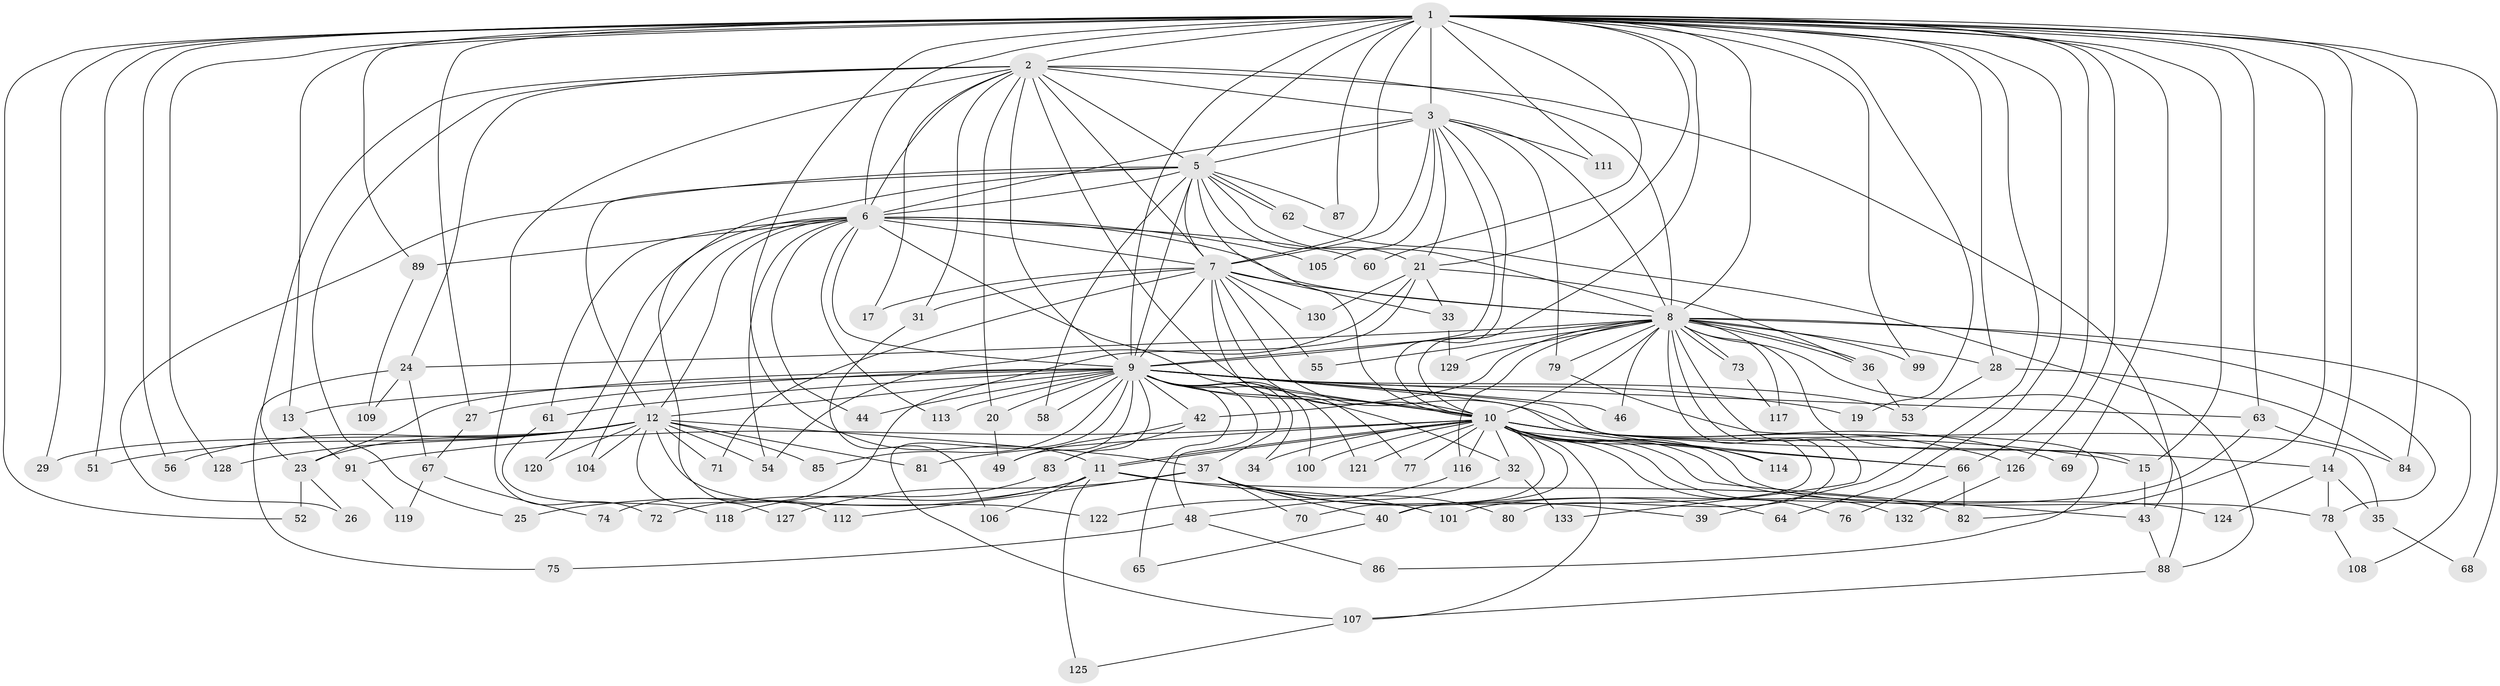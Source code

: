 // original degree distribution, {29: 0.007462686567164179, 17: 0.007462686567164179, 14: 0.007462686567164179, 20: 0.007462686567164179, 18: 0.014925373134328358, 19: 0.007462686567164179, 31: 0.007462686567164179, 38: 0.007462686567164179, 36: 0.007462686567164179, 5: 0.03731343283582089, 11: 0.007462686567164179, 3: 0.20149253731343283, 4: 0.09701492537313433, 2: 0.5522388059701493, 8: 0.014925373134328358, 7: 0.007462686567164179, 6: 0.007462686567164179}
// Generated by graph-tools (version 1.1) at 2025/10/02/27/25 16:10:57]
// undirected, 107 vertices, 249 edges
graph export_dot {
graph [start="1"]
  node [color=gray90,style=filled];
  1 [super="+4"];
  2 [super="+16"];
  3 [super="+59"];
  5 [super="+92"];
  6 [super="+38"];
  7 [super="+18"];
  8 [super="+94"];
  9 [super="+47"];
  10 [super="+102"];
  11 [super="+57"];
  12 [super="+22"];
  13;
  14 [super="+98"];
  15 [super="+41"];
  17;
  19;
  20 [super="+96"];
  21 [super="+30"];
  23 [super="+93"];
  24;
  25;
  26;
  27;
  28;
  29;
  31;
  32;
  33;
  34;
  35;
  36 [super="+90"];
  37 [super="+45"];
  39;
  40;
  42;
  43 [super="+50"];
  44;
  46;
  48;
  49 [super="+95"];
  51;
  52;
  53 [super="+131"];
  54 [super="+134"];
  55;
  56;
  58;
  60;
  61;
  62;
  63;
  64;
  65;
  66 [super="+115"];
  67;
  68;
  69;
  70;
  71;
  72;
  73;
  74;
  75;
  76;
  77;
  78;
  79;
  80;
  81;
  82 [super="+97"];
  83;
  84 [super="+110"];
  85;
  86;
  87;
  88 [super="+103"];
  89;
  91;
  99;
  100;
  101;
  104;
  105;
  106;
  107 [super="+123"];
  108;
  109;
  111;
  112;
  113;
  114;
  116;
  117;
  118;
  119;
  120;
  121;
  122;
  124;
  125;
  126;
  127;
  128;
  129;
  130;
  132;
  133;
  1 -- 2 [weight=3];
  1 -- 3 [weight=3];
  1 -- 5 [weight=2];
  1 -- 6 [weight=3];
  1 -- 7 [weight=3];
  1 -- 8 [weight=2];
  1 -- 9 [weight=2];
  1 -- 10 [weight=2];
  1 -- 15;
  1 -- 19;
  1 -- 27;
  1 -- 28;
  1 -- 51;
  1 -- 56;
  1 -- 60;
  1 -- 64;
  1 -- 66;
  1 -- 68;
  1 -- 69;
  1 -- 82;
  1 -- 84;
  1 -- 87;
  1 -- 89;
  1 -- 111;
  1 -- 128;
  1 -- 13;
  1 -- 14;
  1 -- 29;
  1 -- 99;
  1 -- 39;
  1 -- 52;
  1 -- 126;
  1 -- 63;
  1 -- 11;
  1 -- 21;
  2 -- 3;
  2 -- 5;
  2 -- 6;
  2 -- 7;
  2 -- 8;
  2 -- 9;
  2 -- 10;
  2 -- 17;
  2 -- 20;
  2 -- 23;
  2 -- 24;
  2 -- 25;
  2 -- 43;
  2 -- 72;
  2 -- 31;
  3 -- 5;
  3 -- 6;
  3 -- 7;
  3 -- 8;
  3 -- 9;
  3 -- 10;
  3 -- 21;
  3 -- 79;
  3 -- 105;
  3 -- 111;
  5 -- 6;
  5 -- 7;
  5 -- 8;
  5 -- 9;
  5 -- 10 [weight=2];
  5 -- 12;
  5 -- 21;
  5 -- 26;
  5 -- 58;
  5 -- 62;
  5 -- 62;
  5 -- 87;
  5 -- 112;
  6 -- 7;
  6 -- 8;
  6 -- 9;
  6 -- 10;
  6 -- 12;
  6 -- 44;
  6 -- 54;
  6 -- 60;
  6 -- 61;
  6 -- 89;
  6 -- 104;
  6 -- 105;
  6 -- 113;
  6 -- 120;
  7 -- 8 [weight=2];
  7 -- 9;
  7 -- 10;
  7 -- 17;
  7 -- 31;
  7 -- 33;
  7 -- 55;
  7 -- 71;
  7 -- 77;
  7 -- 114;
  7 -- 130;
  8 -- 9;
  8 -- 10;
  8 -- 15;
  8 -- 24;
  8 -- 28;
  8 -- 36;
  8 -- 36;
  8 -- 40;
  8 -- 42;
  8 -- 46;
  8 -- 55;
  8 -- 73;
  8 -- 73;
  8 -- 78;
  8 -- 79;
  8 -- 80;
  8 -- 88;
  8 -- 99;
  8 -- 108;
  8 -- 116;
  8 -- 117;
  8 -- 129;
  8 -- 133;
  9 -- 10 [weight=3];
  9 -- 13;
  9 -- 19;
  9 -- 20 [weight=2];
  9 -- 27;
  9 -- 32;
  9 -- 34;
  9 -- 35;
  9 -- 37;
  9 -- 42;
  9 -- 44;
  9 -- 46;
  9 -- 48;
  9 -- 49;
  9 -- 53;
  9 -- 58;
  9 -- 61;
  9 -- 63;
  9 -- 65;
  9 -- 83;
  9 -- 85;
  9 -- 107;
  9 -- 113;
  9 -- 121;
  9 -- 66;
  9 -- 12;
  9 -- 100;
  9 -- 23;
  10 -- 11;
  10 -- 11;
  10 -- 14;
  10 -- 32;
  10 -- 34;
  10 -- 40;
  10 -- 43;
  10 -- 66;
  10 -- 69;
  10 -- 70;
  10 -- 76;
  10 -- 77;
  10 -- 78;
  10 -- 81;
  10 -- 91;
  10 -- 100;
  10 -- 114;
  10 -- 116;
  10 -- 121;
  10 -- 124;
  10 -- 126;
  10 -- 132;
  10 -- 107;
  10 -- 15;
  11 -- 25;
  11 -- 72;
  11 -- 101;
  11 -- 106;
  11 -- 125;
  11 -- 82;
  12 -- 23;
  12 -- 29;
  12 -- 37;
  12 -- 54;
  12 -- 56;
  12 -- 120;
  12 -- 122;
  12 -- 128;
  12 -- 71;
  12 -- 104;
  12 -- 81;
  12 -- 51;
  12 -- 85;
  12 -- 127;
  13 -- 91;
  14 -- 35;
  14 -- 124;
  14 -- 78;
  15 -- 43;
  20 -- 49;
  21 -- 33;
  21 -- 74;
  21 -- 130;
  21 -- 54;
  21 -- 36;
  23 -- 26;
  23 -- 52;
  24 -- 67;
  24 -- 75;
  24 -- 109;
  27 -- 67;
  28 -- 53;
  28 -- 84;
  31 -- 106;
  32 -- 48;
  32 -- 133;
  33 -- 129;
  35 -- 68;
  36 -- 53;
  37 -- 39;
  37 -- 70;
  37 -- 80;
  37 -- 127;
  37 -- 40;
  37 -- 64;
  37 -- 112;
  40 -- 65;
  42 -- 49;
  42 -- 83;
  43 -- 88;
  48 -- 75;
  48 -- 86;
  61 -- 118;
  62 -- 88;
  63 -- 101;
  63 -- 84;
  66 -- 76;
  66 -- 82;
  67 -- 74;
  67 -- 119;
  73 -- 117;
  78 -- 108;
  79 -- 86;
  83 -- 118;
  88 -- 107;
  89 -- 109;
  91 -- 119;
  107 -- 125;
  116 -- 122;
  126 -- 132;
}
